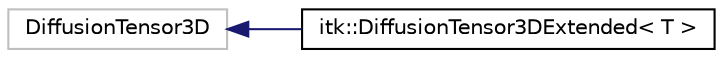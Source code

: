 digraph "Graphical Class Hierarchy"
{
  bgcolor="transparent";
  edge [fontname="Helvetica",fontsize="10",labelfontname="Helvetica",labelfontsize="10"];
  node [fontname="Helvetica",fontsize="10",shape=record];
  rankdir="LR";
  Node974 [label="DiffusionTensor3D",height=0.2,width=0.4,color="grey75"];
  Node974 -> Node0 [dir="back",color="midnightblue",fontsize="10",style="solid",fontname="Helvetica"];
  Node0 [label="itk::DiffusionTensor3DExtended\< T \>",height=0.2,width=0.4,color="black",URL="$classitk_1_1DiffusionTensor3DExtended.html"];
}

